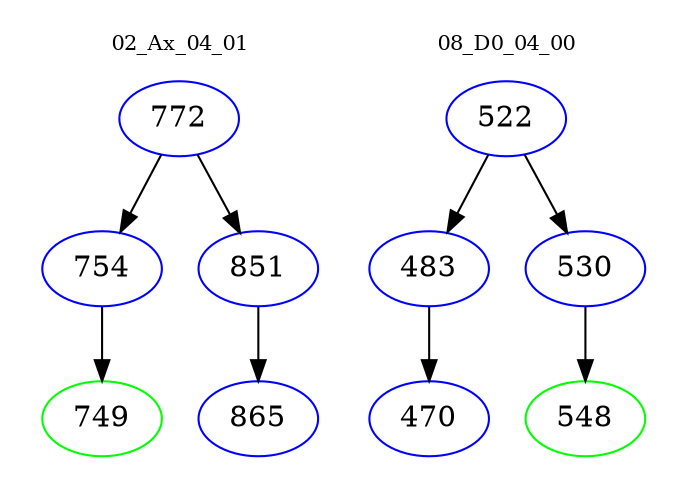 digraph{
subgraph cluster_0 {
color = white
label = "02_Ax_04_01";
fontsize=10;
T0_772 [label="772", color="blue"]
T0_772 -> T0_754 [color="black"]
T0_754 [label="754", color="blue"]
T0_754 -> T0_749 [color="black"]
T0_749 [label="749", color="green"]
T0_772 -> T0_851 [color="black"]
T0_851 [label="851", color="blue"]
T0_851 -> T0_865 [color="black"]
T0_865 [label="865", color="blue"]
}
subgraph cluster_1 {
color = white
label = "08_D0_04_00";
fontsize=10;
T1_522 [label="522", color="blue"]
T1_522 -> T1_483 [color="black"]
T1_483 [label="483", color="blue"]
T1_483 -> T1_470 [color="black"]
T1_470 [label="470", color="blue"]
T1_522 -> T1_530 [color="black"]
T1_530 [label="530", color="blue"]
T1_530 -> T1_548 [color="black"]
T1_548 [label="548", color="green"]
}
}
